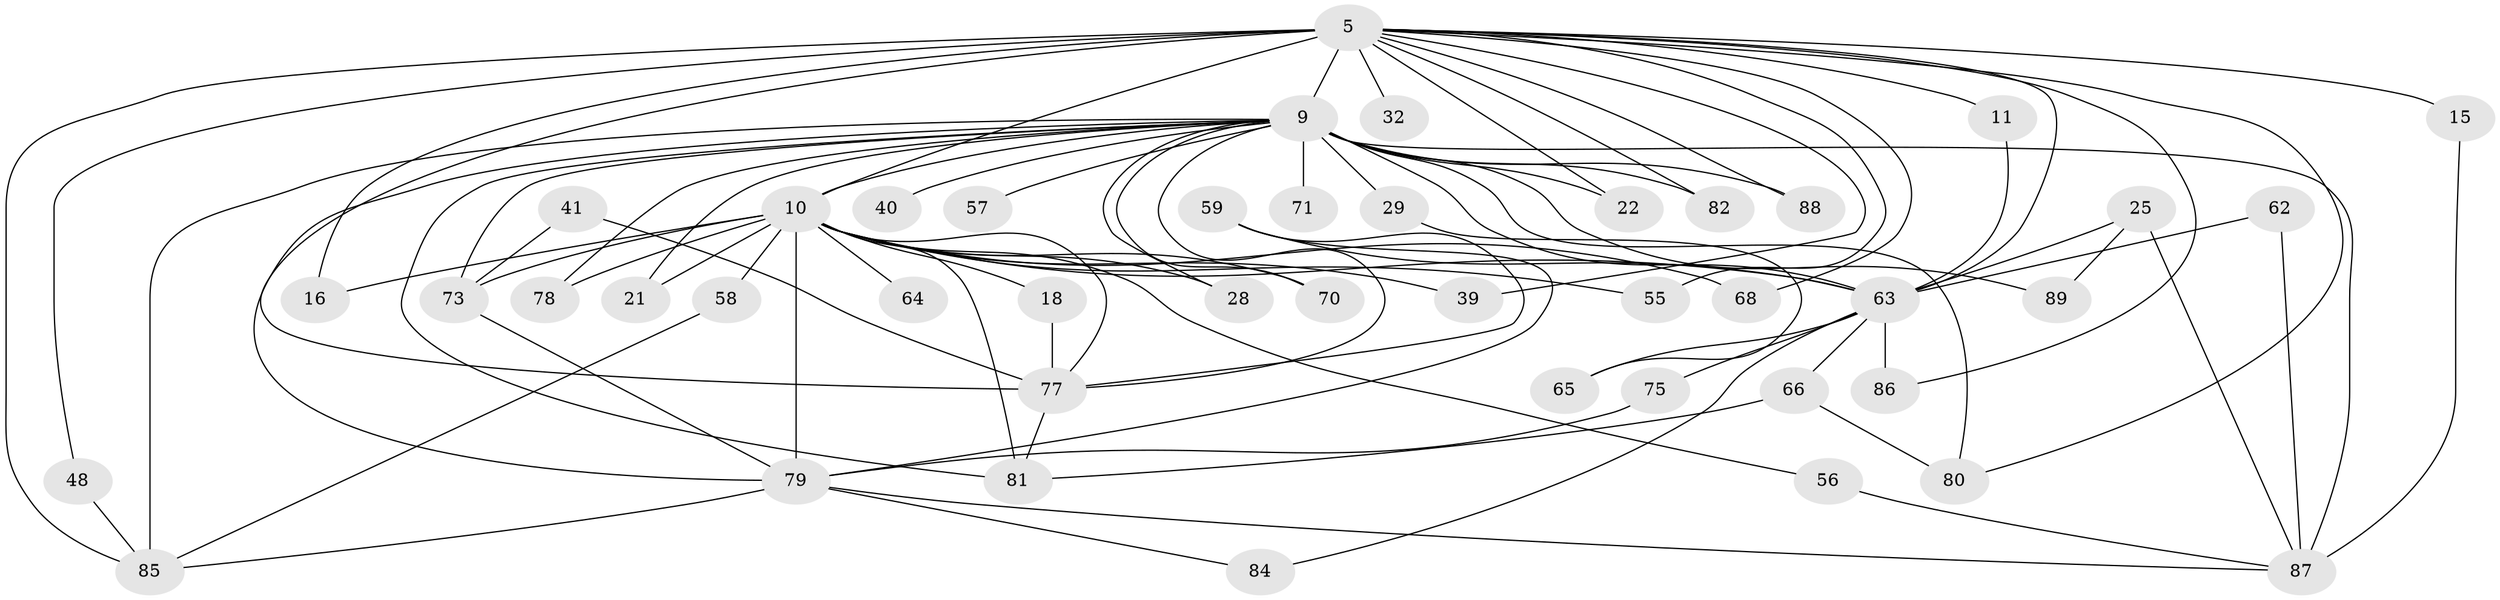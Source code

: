 // original degree distribution, {17: 0.033707865168539325, 21: 0.033707865168539325, 14: 0.011235955056179775, 25: 0.011235955056179775, 16: 0.02247191011235955, 2: 0.550561797752809, 7: 0.02247191011235955, 4: 0.06741573033707865, 3: 0.16853932584269662, 5: 0.0449438202247191, 6: 0.02247191011235955, 8: 0.011235955056179775}
// Generated by graph-tools (version 1.1) at 2025/45/03/09/25 04:45:32]
// undirected, 44 vertices, 86 edges
graph export_dot {
graph [start="1"]
  node [color=gray90,style=filled];
  5 [super="+4"];
  9 [super="+8+6"];
  10 [super="+2"];
  11;
  15;
  16;
  18;
  21;
  22;
  25;
  28;
  29;
  32;
  39;
  40;
  41;
  48;
  55;
  56;
  57;
  58 [super="+46"];
  59 [super="+30"];
  62;
  63 [super="+43+17"];
  64;
  65;
  66 [super="+50"];
  68;
  70;
  71;
  73 [super="+14+37+72"];
  75;
  77 [super="+76+61"];
  78;
  79 [super="+26+42+74+27"];
  80 [super="+47+34"];
  81 [super="+38+69"];
  82;
  84;
  85 [super="+23+67"];
  86 [super="+52+44"];
  87 [super="+36+51+83+53+19"];
  88;
  89;
  5 -- 9 [weight=8];
  5 -- 10 [weight=4];
  5 -- 11;
  5 -- 15 [weight=2];
  5 -- 16;
  5 -- 22;
  5 -- 32 [weight=2];
  5 -- 39;
  5 -- 48;
  5 -- 55;
  5 -- 68;
  5 -- 77 [weight=5];
  5 -- 82;
  5 -- 86 [weight=3];
  5 -- 88;
  5 -- 63 [weight=5];
  5 -- 80;
  5 -- 85;
  9 -- 10 [weight=8];
  9 -- 29 [weight=2];
  9 -- 40 [weight=2];
  9 -- 57 [weight=2];
  9 -- 81 [weight=2];
  9 -- 85 [weight=4];
  9 -- 88;
  9 -- 89;
  9 -- 71 [weight=2];
  9 -- 78;
  9 -- 70;
  9 -- 80 [weight=3];
  9 -- 82;
  9 -- 21;
  9 -- 22;
  9 -- 28;
  9 -- 79 [weight=2];
  9 -- 63 [weight=9];
  9 -- 73 [weight=3];
  9 -- 77;
  9 -- 87 [weight=3];
  10 -- 18;
  10 -- 39;
  10 -- 58 [weight=2];
  10 -- 64 [weight=2];
  10 -- 68;
  10 -- 70;
  10 -- 78;
  10 -- 16;
  10 -- 21;
  10 -- 28;
  10 -- 55;
  10 -- 56;
  10 -- 79 [weight=4];
  10 -- 63 [weight=5];
  10 -- 73 [weight=3];
  10 -- 77;
  10 -- 81;
  11 -- 63;
  15 -- 87;
  18 -- 77;
  25 -- 87;
  25 -- 89;
  25 -- 63 [weight=2];
  29 -- 65;
  41 -- 73;
  41 -- 77;
  48 -- 85;
  56 -- 87;
  58 -- 85;
  59 -- 63;
  59 -- 79;
  59 -- 77;
  62 -- 63;
  62 -- 87;
  63 -- 65;
  63 -- 75;
  63 -- 84;
  63 -- 86;
  63 -- 66;
  66 -- 80;
  66 -- 81;
  73 -- 79;
  75 -- 79;
  77 -- 81 [weight=2];
  79 -- 85 [weight=2];
  79 -- 84;
  79 -- 87 [weight=2];
}
